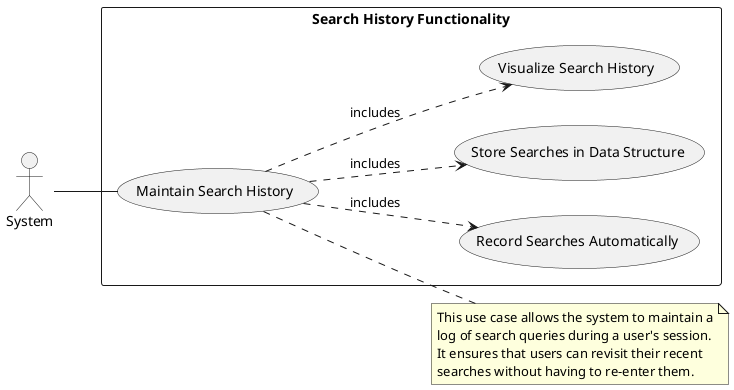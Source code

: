 @startuml 09-SearchHistoryFunctionality
left to right direction
skinparam packageStyle rectangle

actor System

rectangle "Search History Functionality" {
  System -- (Maintain Search History)
  (Maintain Search History) ..> (Record Searches Automatically) : includes
  (Maintain Search History) ..> (Store Searches in Data Structure) : includes
  (Maintain Search History) ..> (Visualize Search History) : includes
}

note right of (Maintain Search History)
  This use case allows the system to maintain a
  log of search queries during a user's session.
  It ensures that users can revisit their recent
  searches without having to re-enter them.
end note

@enduml
